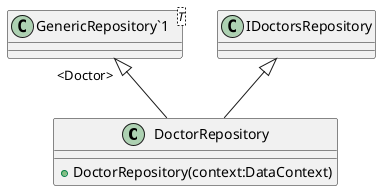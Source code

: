@startuml
class DoctorRepository {
    + DoctorRepository(context:DataContext)
}
class "GenericRepository`1"<T> {
}
"GenericRepository`1" "<Doctor>" <|-- DoctorRepository
IDoctorsRepository <|-- DoctorRepository
@enduml
